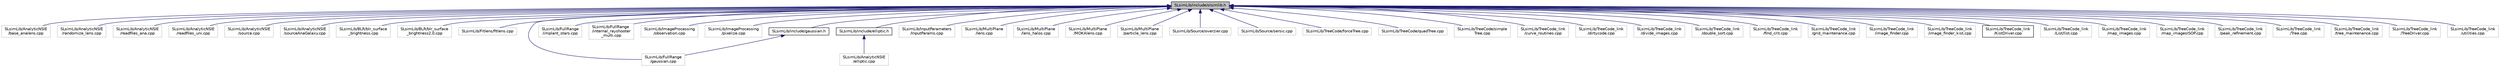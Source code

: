 digraph "SLsimLib/include/slsimlib.h"
{
 // LATEX_PDF_SIZE
  edge [fontname="Helvetica",fontsize="10",labelfontname="Helvetica",labelfontsize="10"];
  node [fontname="Helvetica",fontsize="10",shape=record];
  Node74 [label="SLsimLib/include/slsimlib.h",height=0.2,width=0.4,color="black", fillcolor="grey75", style="filled", fontcolor="black",tooltip="Master header file for all routines in SLsimLib. Should be the only header file that needs to be incl..."];
  Node74 -> Node75 [dir="back",color="midnightblue",fontsize="10",style="solid",fontname="Helvetica"];
  Node75 [label="SLsimLib/AnalyticNSIE\l/base_analens.cpp",height=0.2,width=0.4,color="grey75", fillcolor="white", style="filled",tooltip=" "];
  Node74 -> Node76 [dir="back",color="midnightblue",fontsize="10",style="solid",fontname="Helvetica"];
  Node76 [label="SLsimLib/AnalyticNSIE\l/randomize_lens.cpp",height=0.2,width=0.4,color="grey75", fillcolor="white", style="filled",tooltip=" "];
  Node74 -> Node77 [dir="back",color="midnightblue",fontsize="10",style="solid",fontname="Helvetica"];
  Node77 [label="SLsimLib/AnalyticNSIE\l/readfiles_ana.cpp",height=0.2,width=0.4,color="grey75", fillcolor="white", style="filled",tooltip=" "];
  Node74 -> Node78 [dir="back",color="midnightblue",fontsize="10",style="solid",fontname="Helvetica"];
  Node78 [label="SLsimLib/AnalyticNSIE\l/readfiles_uni.cpp",height=0.2,width=0.4,color="grey75", fillcolor="white", style="filled",tooltip=" "];
  Node74 -> Node79 [dir="back",color="midnightblue",fontsize="10",style="solid",fontname="Helvetica"];
  Node79 [label="SLsimLib/AnalyticNSIE\l/source.cpp",height=0.2,width=0.4,color="grey75", fillcolor="white", style="filled",tooltip=" "];
  Node74 -> Node80 [dir="back",color="midnightblue",fontsize="10",style="solid",fontname="Helvetica"];
  Node80 [label="SLsimLib/AnalyticNSIE\l/sourceAnaGalaxy.cpp",height=0.2,width=0.4,color="grey75", fillcolor="white", style="filled",tooltip=" "];
  Node74 -> Node81 [dir="back",color="midnightblue",fontsize="10",style="solid",fontname="Helvetica"];
  Node81 [label="SLsimLib/BLR/blr_surface\l_brightness.cpp",height=0.2,width=0.4,color="grey75", fillcolor="white", style="filled",tooltip=" "];
  Node74 -> Node82 [dir="back",color="midnightblue",fontsize="10",style="solid",fontname="Helvetica"];
  Node82 [label="SLsimLib/BLR/blr_surface\l_brightness2.0.cpp",height=0.2,width=0.4,color="grey75", fillcolor="white", style="filled",tooltip=" "];
  Node74 -> Node83 [dir="back",color="midnightblue",fontsize="10",style="solid",fontname="Helvetica"];
  Node83 [label="SLsimLib/Fitlens/fitlens.cpp",height=0.2,width=0.4,color="grey75", fillcolor="white", style="filled",tooltip=" "];
  Node74 -> Node84 [dir="back",color="midnightblue",fontsize="10",style="solid",fontname="Helvetica"];
  Node84 [label="SLsimLib/FullRange\l/gaussian.cpp",height=0.2,width=0.4,color="grey75", fillcolor="white", style="filled",tooltip=" "];
  Node74 -> Node85 [dir="back",color="midnightblue",fontsize="10",style="solid",fontname="Helvetica"];
  Node85 [label="SLsimLib/FullRange\l/implant_stars.cpp",height=0.2,width=0.4,color="grey75", fillcolor="white", style="filled",tooltip=" "];
  Node74 -> Node86 [dir="back",color="midnightblue",fontsize="10",style="solid",fontname="Helvetica"];
  Node86 [label="SLsimLib/FullRange\l/internal_rayshooter\l_multi.cpp",height=0.2,width=0.4,color="grey75", fillcolor="white", style="filled",tooltip=" "];
  Node74 -> Node87 [dir="back",color="midnightblue",fontsize="10",style="solid",fontname="Helvetica"];
  Node87 [label="SLsimLib/ImageProcessing\l/observation.cpp",height=0.2,width=0.4,color="grey75", fillcolor="white", style="filled",tooltip=" "];
  Node74 -> Node88 [dir="back",color="midnightblue",fontsize="10",style="solid",fontname="Helvetica"];
  Node88 [label="SLsimLib/ImageProcessing\l/pixelize.cpp",height=0.2,width=0.4,color="grey75", fillcolor="white", style="filled",tooltip=" "];
  Node74 -> Node89 [dir="back",color="midnightblue",fontsize="10",style="solid",fontname="Helvetica"];
  Node89 [label="SLsimLib/include/elliptic.h",height=0.2,width=0.4,color="black", fillcolor="white", style="filled",URL="$elliptic_8h_source.html",tooltip=" "];
  Node89 -> Node90 [dir="back",color="midnightblue",fontsize="10",style="solid",fontname="Helvetica"];
  Node90 [label="SLsimLib/AnalyticNSIE\l/elliptic.cpp",height=0.2,width=0.4,color="grey75", fillcolor="white", style="filled",tooltip=" "];
  Node74 -> Node91 [dir="back",color="midnightblue",fontsize="10",style="solid",fontname="Helvetica"];
  Node91 [label="SLsimLib/include/gaussian.h",height=0.2,width=0.4,color="black", fillcolor="white", style="filled",URL="$gaussian_8h_source.html",tooltip=" "];
  Node91 -> Node84 [dir="back",color="midnightblue",fontsize="10",style="solid",fontname="Helvetica"];
  Node74 -> Node92 [dir="back",color="midnightblue",fontsize="10",style="solid",fontname="Helvetica"];
  Node92 [label="SLsimLib/InputParameters\l/InputParams.cpp",height=0.2,width=0.4,color="grey75", fillcolor="white", style="filled",tooltip=" "];
  Node74 -> Node93 [dir="back",color="midnightblue",fontsize="10",style="solid",fontname="Helvetica"];
  Node93 [label="SLsimLib/MultiPlane\l/lens.cpp",height=0.2,width=0.4,color="grey75", fillcolor="white", style="filled",tooltip=" "];
  Node74 -> Node94 [dir="back",color="midnightblue",fontsize="10",style="solid",fontname="Helvetica"];
  Node94 [label="SLsimLib/MultiPlane\l/lens_halos.cpp",height=0.2,width=0.4,color="grey75", fillcolor="white", style="filled",tooltip=" "];
  Node74 -> Node95 [dir="back",color="midnightblue",fontsize="10",style="solid",fontname="Helvetica"];
  Node95 [label="SLsimLib/MultiPlane\l/MOKAlens.cpp",height=0.2,width=0.4,color="grey75", fillcolor="white", style="filled",tooltip=" "];
  Node74 -> Node96 [dir="back",color="midnightblue",fontsize="10",style="solid",fontname="Helvetica"];
  Node96 [label="SLsimLib/MultiPlane\l/particle_lens.cpp",height=0.2,width=0.4,color="grey75", fillcolor="white", style="filled",tooltip=" "];
  Node74 -> Node97 [dir="back",color="midnightblue",fontsize="10",style="solid",fontname="Helvetica"];
  Node97 [label="SLsimLib/Source/overzier.cpp",height=0.2,width=0.4,color="grey75", fillcolor="white", style="filled",tooltip=" "];
  Node74 -> Node98 [dir="back",color="midnightblue",fontsize="10",style="solid",fontname="Helvetica"];
  Node98 [label="SLsimLib/Source/sersic.cpp",height=0.2,width=0.4,color="grey75", fillcolor="white", style="filled",tooltip=" "];
  Node74 -> Node99 [dir="back",color="midnightblue",fontsize="10",style="solid",fontname="Helvetica"];
  Node99 [label="SLsimLib/TreeCode/forceTree.cpp",height=0.2,width=0.4,color="grey75", fillcolor="white", style="filled",tooltip=" "];
  Node74 -> Node100 [dir="back",color="midnightblue",fontsize="10",style="solid",fontname="Helvetica"];
  Node100 [label="SLsimLib/TreeCode/quadTree.cpp",height=0.2,width=0.4,color="grey75", fillcolor="white", style="filled",tooltip=" "];
  Node74 -> Node101 [dir="back",color="midnightblue",fontsize="10",style="solid",fontname="Helvetica"];
  Node101 [label="SLsimLib/TreeCode/simple\lTree.cpp",height=0.2,width=0.4,color="grey75", fillcolor="white", style="filled",tooltip=" "];
  Node74 -> Node102 [dir="back",color="midnightblue",fontsize="10",style="solid",fontname="Helvetica"];
  Node102 [label="SLsimLib/TreeCode_link\l/curve_routines.cpp",height=0.2,width=0.4,color="grey75", fillcolor="white", style="filled",tooltip=" "];
  Node74 -> Node103 [dir="back",color="midnightblue",fontsize="10",style="solid",fontname="Helvetica"];
  Node103 [label="SLsimLib/TreeCode_link\l/dirtycode.cpp",height=0.2,width=0.4,color="grey75", fillcolor="white", style="filled",tooltip=" "];
  Node74 -> Node104 [dir="back",color="midnightblue",fontsize="10",style="solid",fontname="Helvetica"];
  Node104 [label="SLsimLib/TreeCode_link\l/divide_images.cpp",height=0.2,width=0.4,color="grey75", fillcolor="white", style="filled",tooltip=" "];
  Node74 -> Node105 [dir="back",color="midnightblue",fontsize="10",style="solid",fontname="Helvetica"];
  Node105 [label="SLsimLib/TreeCode_link\l/double_sort.cpp",height=0.2,width=0.4,color="grey75", fillcolor="white", style="filled",tooltip=" "];
  Node74 -> Node106 [dir="back",color="midnightblue",fontsize="10",style="solid",fontname="Helvetica"];
  Node106 [label="SLsimLib/TreeCode_link\l/find_crit.cpp",height=0.2,width=0.4,color="grey75", fillcolor="white", style="filled",tooltip=" "];
  Node74 -> Node107 [dir="back",color="midnightblue",fontsize="10",style="solid",fontname="Helvetica"];
  Node107 [label="SLsimLib/TreeCode_link\l/grid_maintenance.cpp",height=0.2,width=0.4,color="grey75", fillcolor="white", style="filled",tooltip=" "];
  Node74 -> Node108 [dir="back",color="midnightblue",fontsize="10",style="solid",fontname="Helvetica"];
  Node108 [label="SLsimLib/TreeCode_link\l/image_finder.cpp",height=0.2,width=0.4,color="grey75", fillcolor="white", style="filled",tooltip=" "];
  Node74 -> Node109 [dir="back",color="midnightblue",fontsize="10",style="solid",fontname="Helvetica"];
  Node109 [label="SLsimLib/TreeCode_link\l/image_finder_kist.cpp",height=0.2,width=0.4,color="grey75", fillcolor="white", style="filled",tooltip=" "];
  Node74 -> Node110 [dir="back",color="midnightblue",fontsize="10",style="solid",fontname="Helvetica"];
  Node110 [label="SLsimLib/TreeCode_link\l/KistDriver.cpp",height=0.2,width=0.4,color="black", fillcolor="white", style="filled",URL="$_kist_driver_8cpp.html",tooltip=" "];
  Node74 -> Node111 [dir="back",color="midnightblue",fontsize="10",style="solid",fontname="Helvetica"];
  Node111 [label="SLsimLib/TreeCode_link\l/List/list.cpp",height=0.2,width=0.4,color="grey75", fillcolor="white", style="filled",tooltip=" "];
  Node74 -> Node112 [dir="back",color="midnightblue",fontsize="10",style="solid",fontname="Helvetica"];
  Node112 [label="SLsimLib/TreeCode_link\l/map_images.cpp",height=0.2,width=0.4,color="grey75", fillcolor="white", style="filled",tooltip=" "];
  Node74 -> Node113 [dir="back",color="midnightblue",fontsize="10",style="solid",fontname="Helvetica"];
  Node113 [label="SLsimLib/TreeCode_link\l/map_imagesISOP.cpp",height=0.2,width=0.4,color="grey75", fillcolor="white", style="filled",tooltip=" "];
  Node74 -> Node114 [dir="back",color="midnightblue",fontsize="10",style="solid",fontname="Helvetica"];
  Node114 [label="SLsimLib/TreeCode_link\l/peak_refinement.cpp",height=0.2,width=0.4,color="grey75", fillcolor="white", style="filled",tooltip=" "];
  Node74 -> Node115 [dir="back",color="midnightblue",fontsize="10",style="solid",fontname="Helvetica"];
  Node115 [label="SLsimLib/TreeCode_link\l/Tree.cpp",height=0.2,width=0.4,color="grey75", fillcolor="white", style="filled",tooltip=" "];
  Node74 -> Node116 [dir="back",color="midnightblue",fontsize="10",style="solid",fontname="Helvetica"];
  Node116 [label="SLsimLib/TreeCode_link\l/tree_maintenance.cpp",height=0.2,width=0.4,color="grey75", fillcolor="white", style="filled",tooltip=" "];
  Node74 -> Node117 [dir="back",color="midnightblue",fontsize="10",style="solid",fontname="Helvetica"];
  Node117 [label="SLsimLib/TreeCode_link\l/TreeDriver.cpp",height=0.2,width=0.4,color="grey75", fillcolor="white", style="filled",tooltip=" "];
  Node74 -> Node118 [dir="back",color="midnightblue",fontsize="10",style="solid",fontname="Helvetica"];
  Node118 [label="SLsimLib/TreeCode_link\l/utilities.cpp",height=0.2,width=0.4,color="grey75", fillcolor="white", style="filled",tooltip=" "];
}
